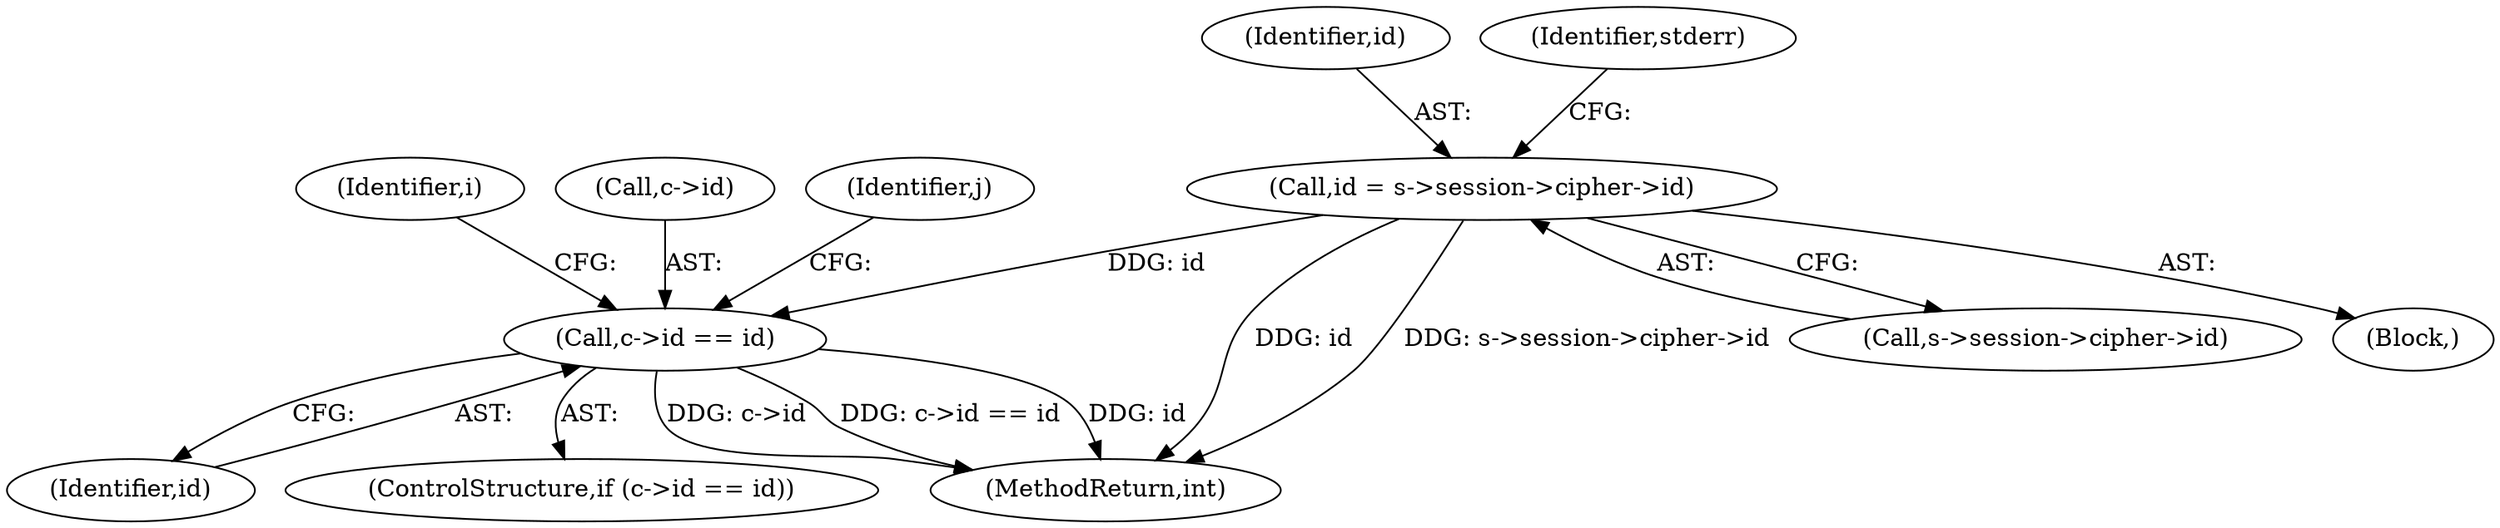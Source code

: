 digraph "0_openssl_a004e72b95835136d3f1ea90517f706c24c03da7@pointer" {
"1000815" [label="(Call,id = s->session->cipher->id)"];
"1000854" [label="(Call,c->id == id)"];
"1000811" [label="(Block,)"];
"1000817" [label="(Call,s->session->cipher->id)"];
"1000853" [label="(ControlStructure,if (c->id == id))"];
"1000838" [label="(Identifier,i)"];
"1000855" [label="(Call,c->id)"];
"1000815" [label="(Call,id = s->session->cipher->id)"];
"1000816" [label="(Identifier,id)"];
"1000825" [label="(Identifier,stderr)"];
"1001694" [label="(MethodReturn,int)"];
"1000858" [label="(Identifier,id)"];
"1000861" [label="(Identifier,j)"];
"1000854" [label="(Call,c->id == id)"];
"1000815" -> "1000811"  [label="AST: "];
"1000815" -> "1000817"  [label="CFG: "];
"1000816" -> "1000815"  [label="AST: "];
"1000817" -> "1000815"  [label="AST: "];
"1000825" -> "1000815"  [label="CFG: "];
"1000815" -> "1001694"  [label="DDG: id"];
"1000815" -> "1001694"  [label="DDG: s->session->cipher->id"];
"1000815" -> "1000854"  [label="DDG: id"];
"1000854" -> "1000853"  [label="AST: "];
"1000854" -> "1000858"  [label="CFG: "];
"1000855" -> "1000854"  [label="AST: "];
"1000858" -> "1000854"  [label="AST: "];
"1000861" -> "1000854"  [label="CFG: "];
"1000838" -> "1000854"  [label="CFG: "];
"1000854" -> "1001694"  [label="DDG: id"];
"1000854" -> "1001694"  [label="DDG: c->id"];
"1000854" -> "1001694"  [label="DDG: c->id == id"];
}
